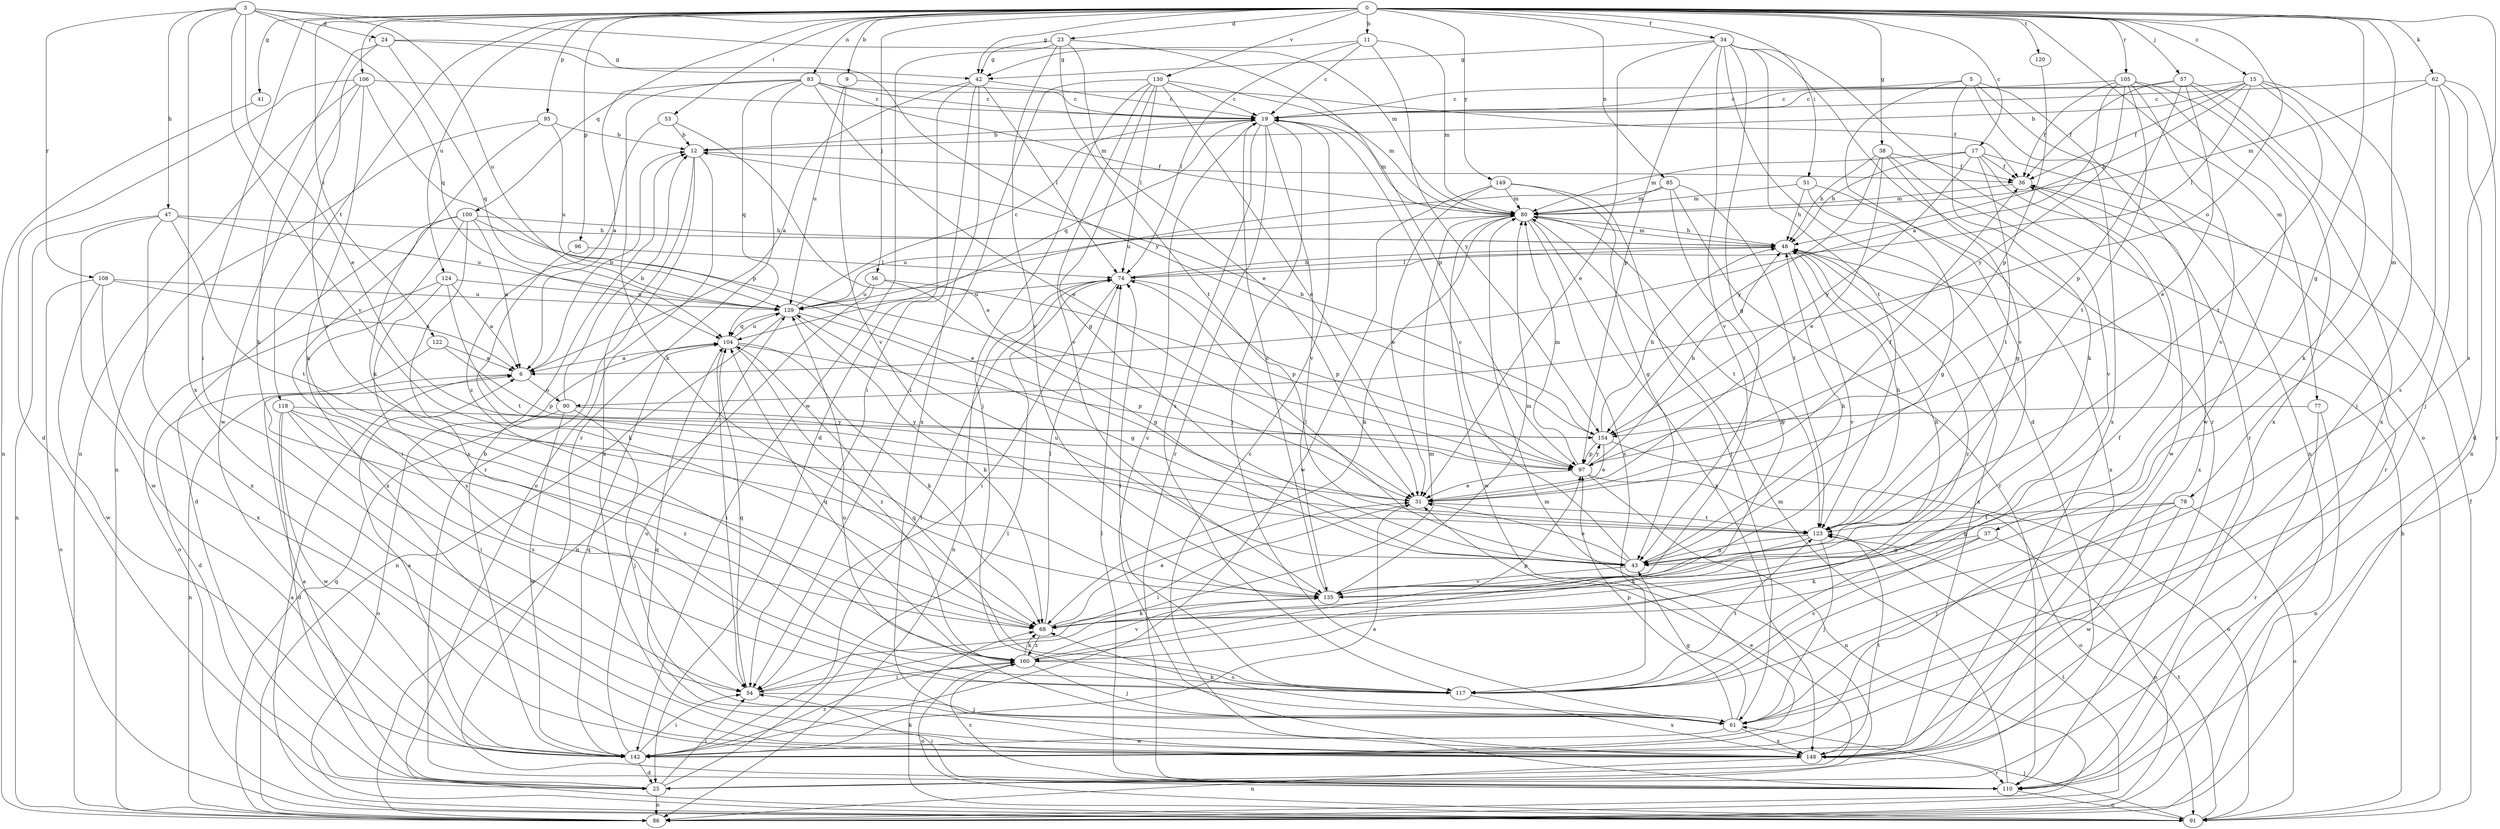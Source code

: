 strict digraph  {
0;
3;
5;
6;
9;
11;
12;
15;
17;
19;
23;
24;
25;
31;
34;
36;
37;
38;
41;
42;
43;
47;
48;
51;
53;
54;
56;
57;
61;
62;
68;
74;
77;
78;
80;
83;
85;
86;
90;
91;
95;
96;
97;
100;
104;
105;
106;
108;
110;
117;
118;
120;
122;
123;
124;
129;
130;
135;
142;
148;
149;
154;
160;
0 -> 9  [label=b];
0 -> 11  [label=b];
0 -> 15  [label=c];
0 -> 17  [label=c];
0 -> 23  [label=d];
0 -> 34  [label=f];
0 -> 37  [label=g];
0 -> 38  [label=g];
0 -> 41  [label=g];
0 -> 42  [label=g];
0 -> 51  [label=i];
0 -> 53  [label=i];
0 -> 54  [label=i];
0 -> 56  [label=j];
0 -> 57  [label=j];
0 -> 62  [label=k];
0 -> 77  [label=m];
0 -> 78  [label=m];
0 -> 83  [label=n];
0 -> 85  [label=n];
0 -> 90  [label=o];
0 -> 95  [label=p];
0 -> 96  [label=p];
0 -> 100  [label=q];
0 -> 105  [label=r];
0 -> 106  [label=r];
0 -> 117  [label=s];
0 -> 118  [label=t];
0 -> 120  [label=t];
0 -> 122  [label=t];
0 -> 124  [label=u];
0 -> 130  [label=v];
0 -> 149  [label=y];
3 -> 24  [label=d];
3 -> 31  [label=e];
3 -> 47  [label=h];
3 -> 80  [label=m];
3 -> 104  [label=q];
3 -> 108  [label=r];
3 -> 129  [label=u];
3 -> 135  [label=v];
3 -> 148  [label=x];
5 -> 19  [label=c];
5 -> 68  [label=k];
5 -> 86  [label=n];
5 -> 110  [label=r];
5 -> 135  [label=v];
5 -> 148  [label=x];
6 -> 12  [label=b];
6 -> 86  [label=n];
6 -> 90  [label=o];
9 -> 19  [label=c];
9 -> 129  [label=u];
9 -> 135  [label=v];
11 -> 19  [label=c];
11 -> 42  [label=g];
11 -> 74  [label=l];
11 -> 80  [label=m];
11 -> 154  [label=y];
12 -> 36  [label=f];
12 -> 91  [label=o];
12 -> 110  [label=r];
12 -> 148  [label=x];
15 -> 12  [label=b];
15 -> 19  [label=c];
15 -> 36  [label=f];
15 -> 48  [label=h];
15 -> 61  [label=j];
15 -> 68  [label=k];
15 -> 74  [label=l];
15 -> 123  [label=t];
17 -> 36  [label=f];
17 -> 48  [label=h];
17 -> 80  [label=m];
17 -> 110  [label=r];
17 -> 123  [label=t];
17 -> 142  [label=w];
17 -> 154  [label=y];
19 -> 12  [label=b];
19 -> 61  [label=j];
19 -> 80  [label=m];
19 -> 104  [label=q];
19 -> 110  [label=r];
19 -> 117  [label=s];
19 -> 135  [label=v];
23 -> 31  [label=e];
23 -> 42  [label=g];
23 -> 97  [label=p];
23 -> 123  [label=t];
23 -> 135  [label=v];
23 -> 142  [label=w];
24 -> 42  [label=g];
24 -> 68  [label=k];
24 -> 104  [label=q];
24 -> 135  [label=v];
24 -> 154  [label=y];
25 -> 6  [label=a];
25 -> 31  [label=e];
25 -> 54  [label=i];
25 -> 74  [label=l];
25 -> 80  [label=m];
25 -> 86  [label=n];
31 -> 36  [label=f];
31 -> 54  [label=i];
31 -> 123  [label=t];
34 -> 25  [label=d];
34 -> 31  [label=e];
34 -> 42  [label=g];
34 -> 43  [label=g];
34 -> 91  [label=o];
34 -> 97  [label=p];
34 -> 110  [label=r];
34 -> 123  [label=t];
34 -> 135  [label=v];
36 -> 80  [label=m];
36 -> 148  [label=x];
37 -> 43  [label=g];
37 -> 68  [label=k];
37 -> 86  [label=n];
37 -> 117  [label=s];
38 -> 31  [label=e];
38 -> 36  [label=f];
38 -> 43  [label=g];
38 -> 48  [label=h];
38 -> 135  [label=v];
38 -> 154  [label=y];
41 -> 86  [label=n];
42 -> 6  [label=a];
42 -> 19  [label=c];
42 -> 25  [label=d];
42 -> 54  [label=i];
42 -> 74  [label=l];
42 -> 148  [label=x];
43 -> 19  [label=c];
43 -> 31  [label=e];
43 -> 48  [label=h];
43 -> 74  [label=l];
43 -> 129  [label=u];
43 -> 135  [label=v];
47 -> 48  [label=h];
47 -> 86  [label=n];
47 -> 123  [label=t];
47 -> 129  [label=u];
47 -> 142  [label=w];
47 -> 148  [label=x];
48 -> 74  [label=l];
48 -> 80  [label=m];
48 -> 135  [label=v];
48 -> 148  [label=x];
48 -> 160  [label=z];
51 -> 43  [label=g];
51 -> 48  [label=h];
51 -> 80  [label=m];
51 -> 148  [label=x];
53 -> 12  [label=b];
53 -> 31  [label=e];
53 -> 160  [label=z];
54 -> 61  [label=j];
54 -> 80  [label=m];
54 -> 104  [label=q];
56 -> 43  [label=g];
56 -> 86  [label=n];
56 -> 97  [label=p];
56 -> 129  [label=u];
57 -> 19  [label=c];
57 -> 31  [label=e];
57 -> 36  [label=f];
57 -> 86  [label=n];
57 -> 97  [label=p];
57 -> 148  [label=x];
61 -> 43  [label=g];
61 -> 68  [label=k];
61 -> 97  [label=p];
61 -> 129  [label=u];
61 -> 142  [label=w];
61 -> 148  [label=x];
62 -> 19  [label=c];
62 -> 25  [label=d];
62 -> 61  [label=j];
62 -> 80  [label=m];
62 -> 110  [label=r];
62 -> 117  [label=s];
68 -> 31  [label=e];
68 -> 74  [label=l];
68 -> 160  [label=z];
74 -> 48  [label=h];
74 -> 54  [label=i];
74 -> 86  [label=n];
74 -> 97  [label=p];
74 -> 129  [label=u];
77 -> 86  [label=n];
77 -> 110  [label=r];
77 -> 154  [label=y];
78 -> 43  [label=g];
78 -> 61  [label=j];
78 -> 91  [label=o];
78 -> 123  [label=t];
78 -> 142  [label=w];
80 -> 48  [label=h];
80 -> 68  [label=k];
80 -> 117  [label=s];
80 -> 123  [label=t];
80 -> 129  [label=u];
80 -> 142  [label=w];
80 -> 148  [label=x];
83 -> 6  [label=a];
83 -> 19  [label=c];
83 -> 31  [label=e];
83 -> 36  [label=f];
83 -> 68  [label=k];
83 -> 80  [label=m];
83 -> 104  [label=q];
83 -> 110  [label=r];
85 -> 80  [label=m];
85 -> 110  [label=r];
85 -> 123  [label=t];
85 -> 129  [label=u];
85 -> 160  [label=z];
86 -> 104  [label=q];
86 -> 123  [label=t];
90 -> 12  [label=b];
90 -> 61  [label=j];
90 -> 91  [label=o];
90 -> 142  [label=w];
90 -> 154  [label=y];
91 -> 6  [label=a];
91 -> 36  [label=f];
91 -> 48  [label=h];
91 -> 61  [label=j];
91 -> 68  [label=k];
91 -> 123  [label=t];
95 -> 12  [label=b];
95 -> 68  [label=k];
95 -> 86  [label=n];
95 -> 129  [label=u];
96 -> 68  [label=k];
96 -> 74  [label=l];
97 -> 31  [label=e];
97 -> 48  [label=h];
97 -> 80  [label=m];
97 -> 86  [label=n];
97 -> 91  [label=o];
97 -> 154  [label=y];
100 -> 6  [label=a];
100 -> 25  [label=d];
100 -> 31  [label=e];
100 -> 48  [label=h];
100 -> 54  [label=i];
100 -> 117  [label=s];
100 -> 148  [label=x];
104 -> 6  [label=a];
104 -> 54  [label=i];
104 -> 68  [label=k];
104 -> 97  [label=p];
104 -> 129  [label=u];
104 -> 160  [label=z];
105 -> 6  [label=a];
105 -> 19  [label=c];
105 -> 36  [label=f];
105 -> 123  [label=t];
105 -> 135  [label=v];
105 -> 142  [label=w];
105 -> 148  [label=x];
105 -> 154  [label=y];
106 -> 19  [label=c];
106 -> 25  [label=d];
106 -> 68  [label=k];
106 -> 86  [label=n];
106 -> 97  [label=p];
106 -> 142  [label=w];
108 -> 6  [label=a];
108 -> 91  [label=o];
108 -> 129  [label=u];
108 -> 142  [label=w];
108 -> 148  [label=x];
110 -> 19  [label=c];
110 -> 54  [label=i];
110 -> 74  [label=l];
110 -> 80  [label=m];
110 -> 91  [label=o];
110 -> 160  [label=z];
117 -> 36  [label=f];
117 -> 74  [label=l];
117 -> 104  [label=q];
117 -> 123  [label=t];
117 -> 148  [label=x];
118 -> 25  [label=d];
118 -> 54  [label=i];
118 -> 117  [label=s];
118 -> 142  [label=w];
118 -> 154  [label=y];
118 -> 160  [label=z];
120 -> 97  [label=p];
122 -> 6  [label=a];
122 -> 25  [label=d];
122 -> 97  [label=p];
123 -> 43  [label=g];
123 -> 48  [label=h];
123 -> 61  [label=j];
123 -> 68  [label=k];
124 -> 6  [label=a];
124 -> 91  [label=o];
124 -> 117  [label=s];
124 -> 123  [label=t];
124 -> 129  [label=u];
129 -> 19  [label=c];
129 -> 43  [label=g];
129 -> 68  [label=k];
129 -> 86  [label=n];
129 -> 104  [label=q];
130 -> 19  [label=c];
130 -> 31  [label=e];
130 -> 43  [label=g];
130 -> 54  [label=i];
130 -> 61  [label=j];
130 -> 74  [label=l];
130 -> 80  [label=m];
130 -> 135  [label=v];
135 -> 19  [label=c];
135 -> 48  [label=h];
135 -> 68  [label=k];
135 -> 80  [label=m];
142 -> 6  [label=a];
142 -> 12  [label=b];
142 -> 25  [label=d];
142 -> 31  [label=e];
142 -> 54  [label=i];
142 -> 74  [label=l];
142 -> 104  [label=q];
142 -> 129  [label=u];
142 -> 160  [label=z];
148 -> 19  [label=c];
148 -> 86  [label=n];
148 -> 104  [label=q];
148 -> 110  [label=r];
148 -> 123  [label=t];
149 -> 31  [label=e];
149 -> 43  [label=g];
149 -> 61  [label=j];
149 -> 80  [label=m];
149 -> 142  [label=w];
154 -> 12  [label=b];
154 -> 31  [label=e];
154 -> 48  [label=h];
154 -> 91  [label=o];
154 -> 97  [label=p];
160 -> 54  [label=i];
160 -> 61  [label=j];
160 -> 68  [label=k];
160 -> 91  [label=o];
160 -> 97  [label=p];
160 -> 104  [label=q];
160 -> 117  [label=s];
160 -> 135  [label=v];
}
